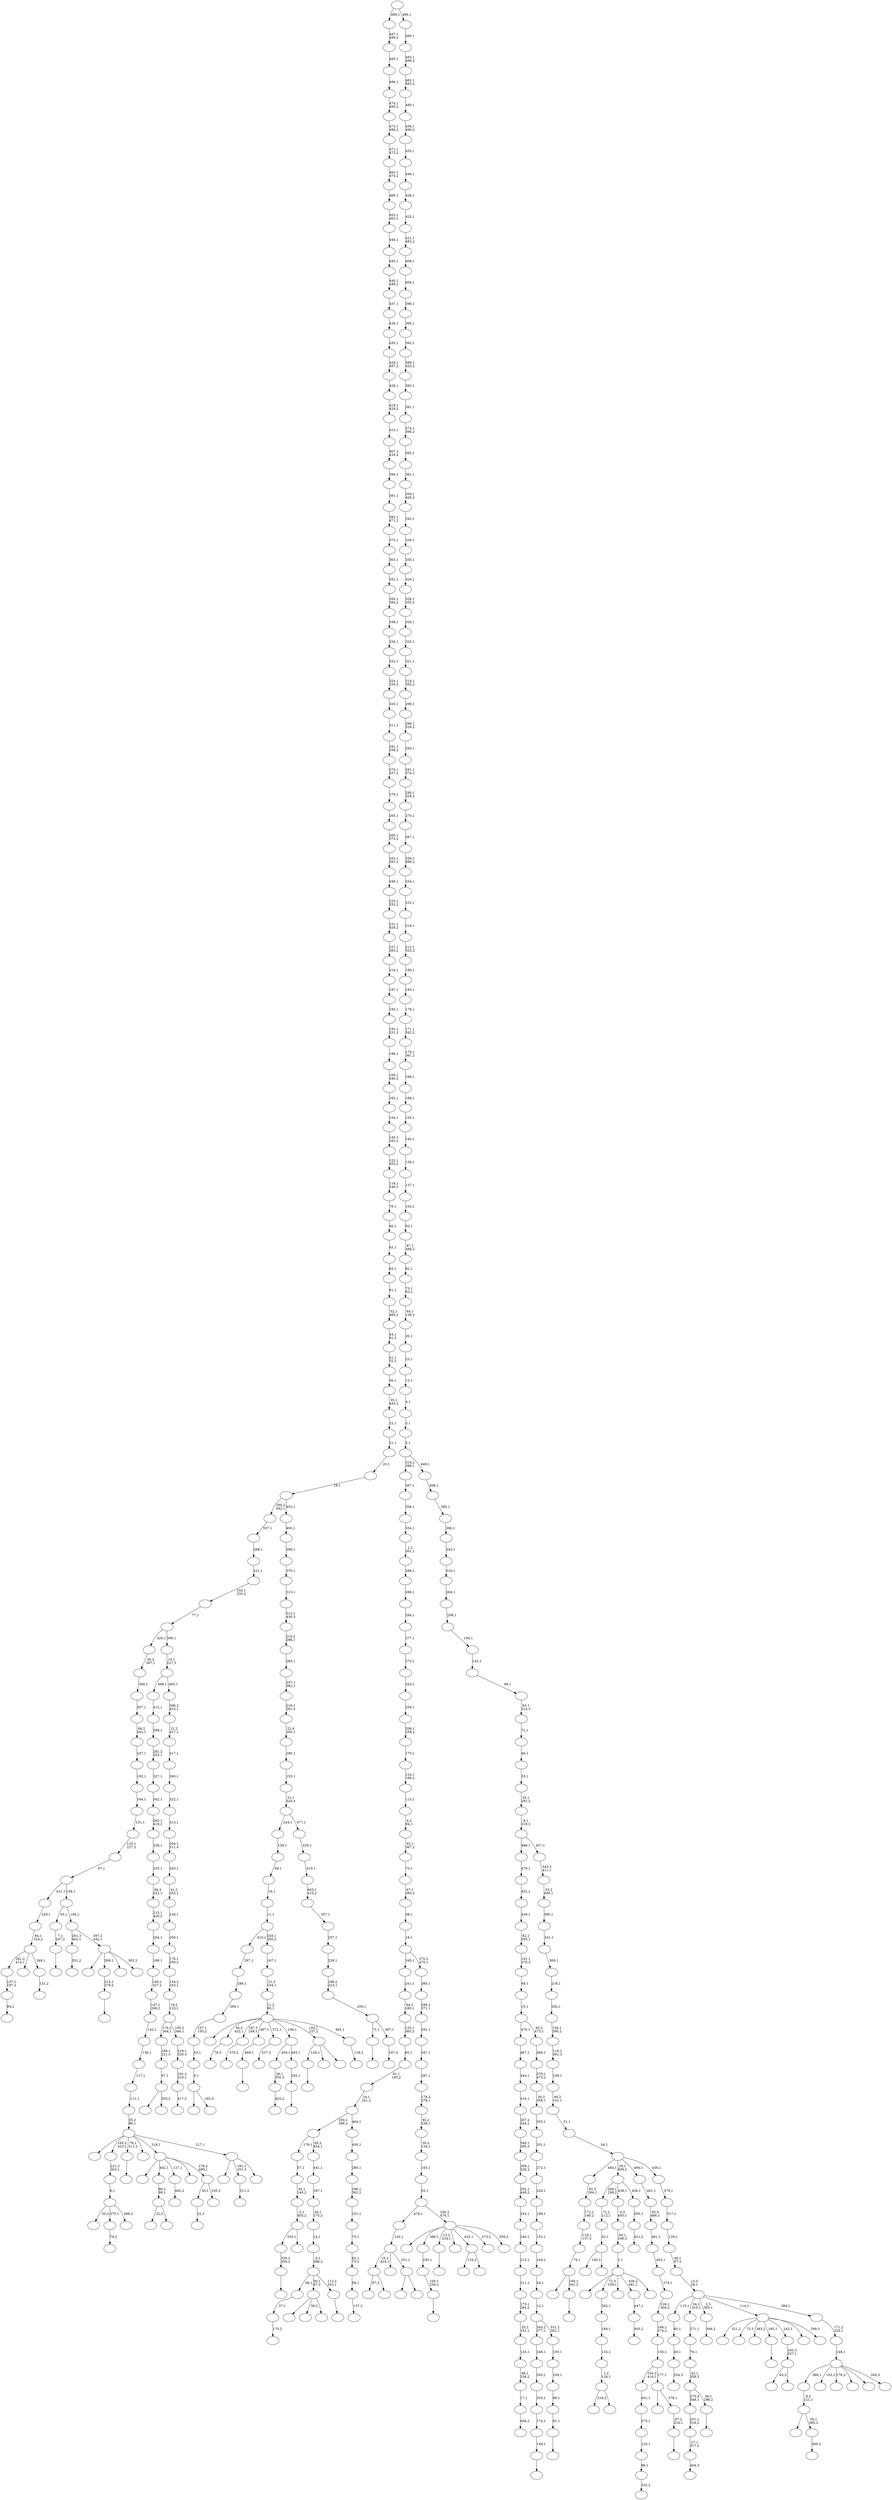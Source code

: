 digraph T {
	600 [label=""]
	599 [label=""]
	598 [label=""]
	597 [label=""]
	596 [label=""]
	595 [label=""]
	594 [label=""]
	593 [label=""]
	592 [label=""]
	591 [label=""]
	590 [label=""]
	589 [label=""]
	588 [label=""]
	587 [label=""]
	586 [label=""]
	585 [label=""]
	584 [label=""]
	583 [label=""]
	582 [label=""]
	581 [label=""]
	580 [label=""]
	579 [label=""]
	578 [label=""]
	577 [label=""]
	576 [label=""]
	575 [label=""]
	574 [label=""]
	573 [label=""]
	572 [label=""]
	571 [label=""]
	570 [label=""]
	569 [label=""]
	568 [label=""]
	567 [label=""]
	566 [label=""]
	565 [label=""]
	564 [label=""]
	563 [label=""]
	562 [label=""]
	561 [label=""]
	560 [label=""]
	559 [label=""]
	558 [label=""]
	557 [label=""]
	556 [label=""]
	555 [label=""]
	554 [label=""]
	553 [label=""]
	552 [label=""]
	551 [label=""]
	550 [label=""]
	549 [label=""]
	548 [label=""]
	547 [label=""]
	546 [label=""]
	545 [label=""]
	544 [label=""]
	543 [label=""]
	542 [label=""]
	541 [label=""]
	540 [label=""]
	539 [label=""]
	538 [label=""]
	537 [label=""]
	536 [label=""]
	535 [label=""]
	534 [label=""]
	533 [label=""]
	532 [label=""]
	531 [label=""]
	530 [label=""]
	529 [label=""]
	528 [label=""]
	527 [label=""]
	526 [label=""]
	525 [label=""]
	524 [label=""]
	523 [label=""]
	522 [label=""]
	521 [label=""]
	520 [label=""]
	519 [label=""]
	518 [label=""]
	517 [label=""]
	516 [label=""]
	515 [label=""]
	514 [label=""]
	513 [label=""]
	512 [label=""]
	511 [label=""]
	510 [label=""]
	509 [label=""]
	508 [label=""]
	507 [label=""]
	506 [label=""]
	505 [label=""]
	504 [label=""]
	503 [label=""]
	502 [label=""]
	501 [label=""]
	500 [label=""]
	499 [label=""]
	498 [label=""]
	497 [label=""]
	496 [label=""]
	495 [label=""]
	494 [label=""]
	493 [label=""]
	492 [label=""]
	491 [label=""]
	490 [label=""]
	489 [label=""]
	488 [label=""]
	487 [label=""]
	486 [label=""]
	485 [label=""]
	484 [label=""]
	483 [label=""]
	482 [label=""]
	481 [label=""]
	480 [label=""]
	479 [label=""]
	478 [label=""]
	477 [label=""]
	476 [label=""]
	475 [label=""]
	474 [label=""]
	473 [label=""]
	472 [label=""]
	471 [label=""]
	470 [label=""]
	469 [label=""]
	468 [label=""]
	467 [label=""]
	466 [label=""]
	465 [label=""]
	464 [label=""]
	463 [label=""]
	462 [label=""]
	461 [label=""]
	460 [label=""]
	459 [label=""]
	458 [label=""]
	457 [label=""]
	456 [label=""]
	455 [label=""]
	454 [label=""]
	453 [label=""]
	452 [label=""]
	451 [label=""]
	450 [label=""]
	449 [label=""]
	448 [label=""]
	447 [label=""]
	446 [label=""]
	445 [label=""]
	444 [label=""]
	443 [label=""]
	442 [label=""]
	441 [label=""]
	440 [label=""]
	439 [label=""]
	438 [label=""]
	437 [label=""]
	436 [label=""]
	435 [label=""]
	434 [label=""]
	433 [label=""]
	432 [label=""]
	431 [label=""]
	430 [label=""]
	429 [label=""]
	428 [label=""]
	427 [label=""]
	426 [label=""]
	425 [label=""]
	424 [label=""]
	423 [label=""]
	422 [label=""]
	421 [label=""]
	420 [label=""]
	419 [label=""]
	418 [label=""]
	417 [label=""]
	416 [label=""]
	415 [label=""]
	414 [label=""]
	413 [label=""]
	412 [label=""]
	411 [label=""]
	410 [label=""]
	409 [label=""]
	408 [label=""]
	407 [label=""]
	406 [label=""]
	405 [label=""]
	404 [label=""]
	403 [label=""]
	402 [label=""]
	401 [label=""]
	400 [label=""]
	399 [label=""]
	398 [label=""]
	397 [label=""]
	396 [label=""]
	395 [label=""]
	394 [label=""]
	393 [label=""]
	392 [label=""]
	391 [label=""]
	390 [label=""]
	389 [label=""]
	388 [label=""]
	387 [label=""]
	386 [label=""]
	385 [label=""]
	384 [label=""]
	383 [label=""]
	382 [label=""]
	381 [label=""]
	380 [label=""]
	379 [label=""]
	378 [label=""]
	377 [label=""]
	376 [label=""]
	375 [label=""]
	374 [label=""]
	373 [label=""]
	372 [label=""]
	371 [label=""]
	370 [label=""]
	369 [label=""]
	368 [label=""]
	367 [label=""]
	366 [label=""]
	365 [label=""]
	364 [label=""]
	363 [label=""]
	362 [label=""]
	361 [label=""]
	360 [label=""]
	359 [label=""]
	358 [label=""]
	357 [label=""]
	356 [label=""]
	355 [label=""]
	354 [label=""]
	353 [label=""]
	352 [label=""]
	351 [label=""]
	350 [label=""]
	349 [label=""]
	348 [label=""]
	347 [label=""]
	346 [label=""]
	345 [label=""]
	344 [label=""]
	343 [label=""]
	342 [label=""]
	341 [label=""]
	340 [label=""]
	339 [label=""]
	338 [label=""]
	337 [label=""]
	336 [label=""]
	335 [label=""]
	334 [label=""]
	333 [label=""]
	332 [label=""]
	331 [label=""]
	330 [label=""]
	329 [label=""]
	328 [label=""]
	327 [label=""]
	326 [label=""]
	325 [label=""]
	324 [label=""]
	323 [label=""]
	322 [label=""]
	321 [label=""]
	320 [label=""]
	319 [label=""]
	318 [label=""]
	317 [label=""]
	316 [label=""]
	315 [label=""]
	314 [label=""]
	313 [label=""]
	312 [label=""]
	311 [label=""]
	310 [label=""]
	309 [label=""]
	308 [label=""]
	307 [label=""]
	306 [label=""]
	305 [label=""]
	304 [label=""]
	303 [label=""]
	302 [label=""]
	301 [label=""]
	300 [label=""]
	299 [label=""]
	298 [label=""]
	297 [label=""]
	296 [label=""]
	295 [label=""]
	294 [label=""]
	293 [label=""]
	292 [label=""]
	291 [label=""]
	290 [label=""]
	289 [label=""]
	288 [label=""]
	287 [label=""]
	286 [label=""]
	285 [label=""]
	284 [label=""]
	283 [label=""]
	282 [label=""]
	281 [label=""]
	280 [label=""]
	279 [label=""]
	278 [label=""]
	277 [label=""]
	276 [label=""]
	275 [label=""]
	274 [label=""]
	273 [label=""]
	272 [label=""]
	271 [label=""]
	270 [label=""]
	269 [label=""]
	268 [label=""]
	267 [label=""]
	266 [label=""]
	265 [label=""]
	264 [label=""]
	263 [label=""]
	262 [label=""]
	261 [label=""]
	260 [label=""]
	259 [label=""]
	258 [label=""]
	257 [label=""]
	256 [label=""]
	255 [label=""]
	254 [label=""]
	253 [label=""]
	252 [label=""]
	251 [label=""]
	250 [label=""]
	249 [label=""]
	248 [label=""]
	247 [label=""]
	246 [label=""]
	245 [label=""]
	244 [label=""]
	243 [label=""]
	242 [label=""]
	241 [label=""]
	240 [label=""]
	239 [label=""]
	238 [label=""]
	237 [label=""]
	236 [label=""]
	235 [label=""]
	234 [label=""]
	233 [label=""]
	232 [label=""]
	231 [label=""]
	230 [label=""]
	229 [label=""]
	228 [label=""]
	227 [label=""]
	226 [label=""]
	225 [label=""]
	224 [label=""]
	223 [label=""]
	222 [label=""]
	221 [label=""]
	220 [label=""]
	219 [label=""]
	218 [label=""]
	217 [label=""]
	216 [label=""]
	215 [label=""]
	214 [label=""]
	213 [label=""]
	212 [label=""]
	211 [label=""]
	210 [label=""]
	209 [label=""]
	208 [label=""]
	207 [label=""]
	206 [label=""]
	205 [label=""]
	204 [label=""]
	203 [label=""]
	202 [label=""]
	201 [label=""]
	200 [label=""]
	199 [label=""]
	198 [label=""]
	197 [label=""]
	196 [label=""]
	195 [label=""]
	194 [label=""]
	193 [label=""]
	192 [label=""]
	191 [label=""]
	190 [label=""]
	189 [label=""]
	188 [label=""]
	187 [label=""]
	186 [label=""]
	185 [label=""]
	184 [label=""]
	183 [label=""]
	182 [label=""]
	181 [label=""]
	180 [label=""]
	179 [label=""]
	178 [label=""]
	177 [label=""]
	176 [label=""]
	175 [label=""]
	174 [label=""]
	173 [label=""]
	172 [label=""]
	171 [label=""]
	170 [label=""]
	169 [label=""]
	168 [label=""]
	167 [label=""]
	166 [label=""]
	165 [label=""]
	164 [label=""]
	163 [label=""]
	162 [label=""]
	161 [label=""]
	160 [label=""]
	159 [label=""]
	158 [label=""]
	157 [label=""]
	156 [label=""]
	155 [label=""]
	154 [label=""]
	153 [label=""]
	152 [label=""]
	151 [label=""]
	150 [label=""]
	149 [label=""]
	148 [label=""]
	147 [label=""]
	146 [label=""]
	145 [label=""]
	144 [label=""]
	143 [label=""]
	142 [label=""]
	141 [label=""]
	140 [label=""]
	139 [label=""]
	138 [label=""]
	137 [label=""]
	136 [label=""]
	135 [label=""]
	134 [label=""]
	133 [label=""]
	132 [label=""]
	131 [label=""]
	130 [label=""]
	129 [label=""]
	128 [label=""]
	127 [label=""]
	126 [label=""]
	125 [label=""]
	124 [label=""]
	123 [label=""]
	122 [label=""]
	121 [label=""]
	120 [label=""]
	119 [label=""]
	118 [label=""]
	117 [label=""]
	116 [label=""]
	115 [label=""]
	114 [label=""]
	113 [label=""]
	112 [label=""]
	111 [label=""]
	110 [label=""]
	109 [label=""]
	108 [label=""]
	107 [label=""]
	106 [label=""]
	105 [label=""]
	104 [label=""]
	103 [label=""]
	102 [label=""]
	101 [label=""]
	100 [label=""]
	99 [label=""]
	98 [label=""]
	97 [label=""]
	96 [label=""]
	95 [label=""]
	94 [label=""]
	93 [label=""]
	92 [label=""]
	91 [label=""]
	90 [label=""]
	89 [label=""]
	88 [label=""]
	87 [label=""]
	86 [label=""]
	85 [label=""]
	84 [label=""]
	83 [label=""]
	82 [label=""]
	81 [label=""]
	80 [label=""]
	79 [label=""]
	78 [label=""]
	77 [label=""]
	76 [label=""]
	75 [label=""]
	74 [label=""]
	73 [label=""]
	72 [label=""]
	71 [label=""]
	70 [label=""]
	69 [label=""]
	68 [label=""]
	67 [label=""]
	66 [label=""]
	65 [label=""]
	64 [label=""]
	63 [label=""]
	62 [label=""]
	61 [label=""]
	60 [label=""]
	59 [label=""]
	58 [label=""]
	57 [label=""]
	56 [label=""]
	55 [label=""]
	54 [label=""]
	53 [label=""]
	52 [label=""]
	51 [label=""]
	50 [label=""]
	49 [label=""]
	48 [label=""]
	47 [label=""]
	46 [label=""]
	45 [label=""]
	44 [label=""]
	43 [label=""]
	42 [label=""]
	41 [label=""]
	40 [label=""]
	39 [label=""]
	38 [label=""]
	37 [label=""]
	36 [label=""]
	35 [label=""]
	34 [label=""]
	33 [label=""]
	32 [label=""]
	31 [label=""]
	30 [label=""]
	29 [label=""]
	28 [label=""]
	27 [label=""]
	26 [label=""]
	25 [label=""]
	24 [label=""]
	23 [label=""]
	22 [label=""]
	21 [label=""]
	20 [label=""]
	19 [label=""]
	18 [label=""]
	17 [label=""]
	16 [label=""]
	15 [label=""]
	14 [label=""]
	13 [label=""]
	12 [label=""]
	11 [label=""]
	10 [label=""]
	9 [label=""]
	8 [label=""]
	7 [label=""]
	6 [label=""]
	5 [label=""]
	4 [label=""]
	3 [label=""]
	2 [label=""]
	1 [label=""]
	0 [label=""]
	596 -> 597 [label="170,2"]
	595 -> 596 [label="37,1"]
	592 -> 593 [label="300,2"]
	591 -> 594 [label=""]
	591 -> 592 [label="59,1\n385,2"]
	590 -> 591 [label="8,2\n121,1"]
	587 -> 588 [label=""]
	583 -> 584 [label="232,2"]
	582 -> 583 [label="86,1"]
	581 -> 582 [label="125,1"]
	580 -> 581 [label="275,1"]
	579 -> 580 [label="401,1"]
	577 -> 585 [label="22,2"]
	577 -> 578 [label=""]
	576 -> 577 [label="96,2\n99,1"]
	569 -> 570 [label="406,2"]
	568 -> 569 [label="17,1"]
	567 -> 568 [label="88,1\n336,2"]
	566 -> 567 [label="133,1"]
	565 -> 566 [label="25,2\n161,1"]
	564 -> 565 [label="173,1\n264,2"]
	563 -> 564 [label="211,1"]
	562 -> 563 [label="213,1"]
	561 -> 562 [label="240,1"]
	560 -> 561 [label="243,1"]
	559 -> 560 [label="292,1\n449,2"]
	558 -> 559 [label="309,1\n326,2"]
	557 -> 558 [label="340,1\n395,3"]
	556 -> 557 [label="267,2\n344,1"]
	555 -> 556 [label="416,1"]
	554 -> 555 [label="444,1"]
	553 -> 554 [label="467,1"]
	549 -> 598 [label=""]
	549 -> 550 [label="320,2"]
	548 -> 549 [label="47,1"]
	547 -> 548 [label="186,1\n221,3"]
	541 -> 542 [label="452,2"]
	540 -> 541 [label="26,1\n350,3"]
	538 -> 571 [label=""]
	538 -> 552 [label="38,2"]
	538 -> 539 [label=""]
	535 -> 543 [label="140,3"]
	535 -> 536 [label=""]
	534 -> 535 [label="32,1"]
	533 -> 534 [label="72,2\n112,1"]
	531 -> 532 [label=""]
	529 -> 530 [label=""]
	528 -> 529 [label="7,1\n247,2"]
	526 -> 527 [label="351,2"]
	523 -> 524 [label="254,3"]
	522 -> 523 [label="40,1"]
	521 -> 522 [label="80,1"]
	517 -> 518 [label=""]
	516 -> 551 [label=""]
	516 -> 517 [label="169,1\n341,2"]
	515 -> 516 [label="74,1"]
	514 -> 515 [label="119,1\n137,3"]
	513 -> 514 [label="172,1\n190,2"]
	512 -> 513 [label="82,3\n294,1"]
	509 -> 510 [label="404,3"]
	508 -> 509 [label="27,1\n317,2"]
	507 -> 508 [label="201,1\n316,2"]
	505 -> 511 [label="67,3"]
	505 -> 506 [label=""]
	503 -> 504 [label="79,2"]
	500 -> 519 [label=""]
	500 -> 501 [label="165,3"]
	499 -> 500 [label="0,1"]
	498 -> 499 [label="53,1"]
	497 -> 498 [label="107,1\n193,2"]
	496 -> 497 [label="269,1"]
	495 -> 496 [label="289,1"]
	494 -> 495 [label="297,1"]
	492 -> 493 [label="84,2"]
	491 -> 492 [label="157,1\n197,2"]
	489 -> 490 [label=""]
	488 -> 489 [label="100,1\n256,2"]
	487 -> 488 [label="230,1"]
	485 -> 486 [label=""]
	484 -> 485 [label="149,1"]
	483 -> 484 [label="174,1"]
	482 -> 483 [label="203,1"]
	481 -> 482 [label="205,1"]
	480 -> 481 [label="248,1"]
	478 -> 479 [label=""]
	477 -> 478 [label="91,1"]
	476 -> 477 [label="98,1"]
	475 -> 476 [label="109,1"]
	474 -> 475 [label="150,1"]
	473 -> 480 [label="343,2\n377,1"]
	473 -> 474 [label="331,2\n362,1"]
	472 -> 473 [label="12,1"]
	471 -> 472 [label="54,1"]
	470 -> 471 [label="144,1"]
	469 -> 470 [label="152,1"]
	468 -> 469 [label="199,1"]
	467 -> 468 [label="220,1"]
	466 -> 467 [label="272,1"]
	465 -> 466 [label="331,1"]
	464 -> 465 [label="353,1"]
	463 -> 464 [label="30,3\n358,1"]
	462 -> 463 [label="376,1\n473,2"]
	461 -> 462 [label="468,1"]
	460 -> 553 [label="470,1"]
	460 -> 461 [label="83,2\n473,1"]
	459 -> 460 [label="15,1"]
	458 -> 459 [label="49,1"]
	457 -> 458 [label="141,1\n270,3"]
	456 -> 457 [label="82,2\n295,1"]
	455 -> 456 [label="439,1"]
	454 -> 455 [label="451,1"]
	453 -> 454 [label="479,1"]
	450 -> 451 [label="22,3"]
	447 -> 448 [label=""]
	445 -> 502 [label="218,2"]
	445 -> 446 [label=""]
	444 -> 445 [label="1,2\n126,1"]
	443 -> 444 [label="132,1"]
	442 -> 443 [label="184,1"]
	441 -> 442 [label="282,1"]
	439 -> 440 [label="79,3"]
	435 -> 589 [label="20,2"]
	435 -> 503 [label="375,1"]
	435 -> 436 [label="498,2"]
	434 -> 435 [label="9,1"]
	433 -> 434 [label="221,2\n303,1"]
	431 -> 432 [label=""]
	430 -> 431 [label="330,1\n356,2"]
	425 -> 426 [label="492,2"]
	423 -> 430 [label="333,1"]
	423 -> 424 [label=""]
	422 -> 423 [label="5,1\n455,2"]
	421 -> 422 [label="45,1\n140,2"]
	420 -> 421 [label="57,1"]
	417 -> 418 [label="370,2"]
	415 -> 416 [label=""]
	414 -> 415 [label="469,1"]
	412 -> 413 [label="237,3"]
	410 -> 411 [label=""]
	408 -> 409 [label="405,2"]
	407 -> 408 [label="447,1"]
	405 -> 406 [label=""]
	404 -> 405 [label="283,1"]
	403 -> 540 [label="459,1"]
	403 -> 404 [label="493,1"]
	401 -> 402 [label=""]
	398 -> 399 [label="131,2"]
	397 -> 491 [label="261,2\n414,1"]
	397 -> 428 [label=""]
	397 -> 398 [label="349,1"]
	396 -> 397 [label="84,1\n324,2"]
	395 -> 396 [label="229,1"]
	393 -> 573 [label="83,3"]
	393 -> 394 [label=""]
	392 -> 393 [label="183,3\n207,1"]
	389 -> 574 [label=""]
	389 -> 441 [label="72,3\n339,1"]
	389 -> 437 [label=""]
	389 -> 407 [label="438,2\n481,1"]
	389 -> 390 [label=""]
	388 -> 389 [label="1,1"]
	387 -> 388 [label="60,1\n190,3"]
	386 -> 387 [label="4,3\n405,1"]
	384 -> 385 [label=""]
	383 -> 384 [label="214,1\n279,2"]
	381 -> 382 [label="421,2"]
	380 -> 381 [label="305,1"]
	379 -> 533 [label="266,1\n299,2"]
	379 -> 386 [label="438,1"]
	379 -> 380 [label="458,1"]
	377 -> 531 [label="128,1"]
	377 -> 520 [label=""]
	377 -> 378 [label=""]
	373 -> 374 [label=""]
	372 -> 507 [label="270,4\n348,1"]
	372 -> 373 [label="56,1\n296,2"]
	371 -> 372 [label="42,1\n359,3"]
	370 -> 371 [label="76,1"]
	369 -> 370 [label="271,1"]
	367 -> 450 [label="39,1"]
	367 -> 368 [label="235,2"]
	366 -> 600 [label=""]
	366 -> 576 [label="402,1"]
	366 -> 425 [label="127,1"]
	366 -> 400 [label=""]
	366 -> 367 [label="276,2\n489,1"]
	364 -> 365 [label="311,3"]
	362 -> 363 [label=""]
	361 -> 595 [label="68,1"]
	361 -> 538 [label="50,1\n67,2"]
	361 -> 362 [label="113,2\n323,1"]
	360 -> 361 [label="6,1\n288,2"]
	359 -> 360 [label="14,1"]
	358 -> 359 [label="43,1\n175,2"]
	357 -> 358 [label="187,1"]
	356 -> 357 [label="441,1"]
	355 -> 420 [label="179,1"]
	355 -> 356 [label="85,2\n454,1"]
	352 -> 537 [label=""]
	352 -> 383 [label="308,1"]
	352 -> 375 [label=""]
	352 -> 353 [label="382,2"]
	351 -> 526 [label="261,3\n462,1"]
	351 -> 352 [label="397,2\n442,1"]
	350 -> 528 [label="95,1"]
	350 -> 351 [label="194,1"]
	349 -> 395 [label="431,1"]
	349 -> 350 [label="158,1"]
	348 -> 349 [label="97,1"]
	347 -> 348 [label="110,1\n227,2"]
	346 -> 347 [label="131,1"]
	345 -> 346 [label="164,1"]
	344 -> 345 [label="192,1"]
	343 -> 344 [label="247,1"]
	342 -> 343 [label="66,2\n261,1"]
	341 -> 342 [label="307,1"]
	340 -> 341 [label="369,1"]
	339 -> 340 [label="36,2\n397,1"]
	337 -> 572 [label=""]
	337 -> 364 [label="181,1\n351,3"]
	337 -> 338 [label=""]
	336 -> 452 [label=""]
	336 -> 433 [label="165,2\n423,1"]
	336 -> 410 [label="78,1\n311,2"]
	336 -> 376 [label=""]
	336 -> 366 [label="318,1"]
	336 -> 337 [label="217,1"]
	335 -> 336 [label="35,2\n96,1"]
	334 -> 335 [label="111,1"]
	333 -> 334 [label="117,1"]
	332 -> 333 [label="136,1"]
	331 -> 332 [label="142,1"]
	330 -> 331 [label="147,1\n268,2"]
	329 -> 330 [label="160,1\n327,2"]
	328 -> 329 [label="198,1"]
	327 -> 328 [label="204,1"]
	326 -> 327 [label="215,1\n430,2"]
	325 -> 326 [label="66,3\n222,1"]
	324 -> 325 [label="235,1"]
	323 -> 324 [label="258,1"]
	322 -> 323 [label="262,1\n418,2"]
	321 -> 322 [label="302,1"]
	320 -> 321 [label="327,1"]
	319 -> 320 [label="281,2\n355,1"]
	318 -> 319 [label="398,1"]
	317 -> 318 [label="412,1"]
	315 -> 316 [label="137,2"]
	314 -> 315 [label="58,1"]
	313 -> 314 [label="62,1\n73,2"]
	312 -> 313 [label="75,1"]
	311 -> 312 [label="151,1"]
	310 -> 311 [label="196,1\n381,2"]
	309 -> 310 [label="280,1"]
	308 -> 309 [label="450,1"]
	307 -> 355 [label="250,1\n388,2"]
	307 -> 308 [label="464,1"]
	306 -> 307 [label="24,1\n241,2"]
	305 -> 306 [label="81,1\n183,2"]
	304 -> 305 [label="85,1"]
	303 -> 304 [label="135,1\n365,2"]
	302 -> 303 [label="94,2\n189,1"]
	301 -> 302 [label="241,1"]
	299 -> 419 [label="124,2"]
	299 -> 300 [label=""]
	297 -> 298 [label="118,2"]
	296 -> 575 [label=""]
	296 -> 439 [label="36,3\n422,1"]
	296 -> 417 [label="197,3\n249,1"]
	296 -> 414 [label="487,1"]
	296 -> 412 [label="372,1"]
	296 -> 403 [label="106,1"]
	296 -> 377 [label="182,1\n237,2"]
	296 -> 297 [label="465,1"]
	295 -> 296 [label="11,2\n90,1"]
	294 -> 295 [label="21,3\n104,1"]
	293 -> 294 [label="167,1"]
	292 -> 494 [label="415,1"]
	292 -> 293 [label="245,1\n285,2"]
	291 -> 292 [label="11,1"]
	290 -> 291 [label="16,1"]
	289 -> 290 [label="69,1"]
	288 -> 289 [label="138,1"]
	286 -> 287 [label=""]
	285 -> 286 [label="87,2\n224,1"]
	284 -> 438 [label=""]
	284 -> 285 [label="378,1"]
	283 -> 579 [label="254,2\n419,1"]
	283 -> 284 [label="177,1"]
	282 -> 283 [label="130,1"]
	281 -> 282 [label="146,1\n274,2"]
	280 -> 281 [label="226,1\n404,2"]
	279 -> 280 [label="274,1"]
	278 -> 279 [label="443,1"]
	277 -> 278 [label="461,1"]
	276 -> 277 [label="82,4\n466,1"]
	275 -> 276 [label="491,1"]
	273 -> 599 [label=""]
	273 -> 274 [label=""]
	272 -> 505 [label="18,2\n424,1"]
	272 -> 391 [label=""]
	272 -> 273 [label="251,1"]
	271 -> 272 [label="120,1"]
	269 -> 270 [label="417,2"]
	268 -> 269 [label="191,2\n225,1"]
	267 -> 268 [label="319,1\n320,3"]
	266 -> 547 [label="176,2\n364,1"]
	266 -> 267 [label="195,2\n346,1"]
	265 -> 266 [label="19,2\n123,1"]
	264 -> 265 [label="154,2\n163,1"]
	263 -> 264 [label="176,1\n200,2"]
	262 -> 263 [label="200,1"]
	261 -> 262 [label="238,1"]
	260 -> 261 [label="41,2\n253,1"]
	259 -> 260 [label="255,1"]
	258 -> 259 [label="304,1\n311,4"]
	257 -> 258 [label="313,1"]
	256 -> 257 [label="322,1"]
	255 -> 256 [label="360,1"]
	254 -> 255 [label="417,1"]
	253 -> 254 [label="21,2\n427,1"]
	252 -> 253 [label="306,2\n433,1"]
	251 -> 317 [label="498,1"]
	251 -> 252 [label="485,1"]
	250 -> 251 [label="10,1\n227,3"]
	249 -> 339 [label="420,1"]
	249 -> 250 [label="306,1"]
	248 -> 249 [label="77,1"]
	247 -> 248 [label="102,1\n233,2"]
	246 -> 247 [label="221,1"]
	245 -> 246 [label="268,1"]
	244 -> 245 [label="337,1"]
	241 -> 242 [label="197,4"]
	240 -> 587 [label="71,1"]
	240 -> 241 [label="387,1"]
	239 -> 240 [label="209,1"]
	238 -> 239 [label="188,2\n223,1"]
	237 -> 238 [label="239,1"]
	236 -> 237 [label="257,1"]
	235 -> 236 [label="357,1"]
	234 -> 235 [label="403,1\n410,2"]
	233 -> 234 [label="410,1"]
	232 -> 233 [label="435,1"]
	231 -> 288 [label="244,1"]
	231 -> 232 [label="477,1"]
	230 -> 231 [label="31,1\n320,4"]
	229 -> 230 [label="153,1"]
	228 -> 229 [label="180,1"]
	227 -> 228 [label="22,4\n193,1"]
	226 -> 227 [label="216,1\n281,3"]
	225 -> 226 [label="237,1\n382,3"]
	224 -> 225 [label="285,1"]
	223 -> 224 [label="210,2\n298,1"]
	222 -> 223 [label="312,1\n430,3"]
	221 -> 222 [label="315,1"]
	220 -> 221 [label="370,1"]
	219 -> 220 [label="399,1"]
	218 -> 219 [label="400,1"]
	217 -> 244 [label="350,2\n492,1"]
	217 -> 218 [label="452,1"]
	216 -> 217 [label="19,1"]
	215 -> 216 [label="20,1"]
	214 -> 215 [label="21,1"]
	213 -> 214 [label="22,1"]
	212 -> 213 [label="35,1\n445,2"]
	211 -> 212 [label="36,1"]
	210 -> 211 [label="41,1\n52,2"]
	209 -> 210 [label="44,1\n61,2"]
	208 -> 209 [label="52,1\n460,2"]
	207 -> 208 [label="61,1"]
	206 -> 207 [label="63,1"]
	205 -> 206 [label="65,1"]
	204 -> 205 [label="66,1"]
	203 -> 204 [label="79,1"]
	202 -> 203 [label="118,1\n246,2"]
	201 -> 202 [label="122,1\n453,2"]
	200 -> 201 [label="145,1\n162,2"]
	199 -> 200 [label="154,1"]
	198 -> 199 [label="162,1"]
	197 -> 198 [label="165,1\n440,2"]
	196 -> 197 [label="188,1"]
	195 -> 196 [label="191,1\n231,2"]
	194 -> 195 [label="195,1"]
	193 -> 194 [label="197,1"]
	192 -> 193 [label="210,1"]
	191 -> 192 [label="227,1\n265,2"]
	190 -> 191 [label="231,1\n428,2"]
	189 -> 190 [label="233,1\n252,2"]
	188 -> 189 [label="246,1"]
	187 -> 188 [label="252,1\n391,2"]
	186 -> 187 [label="260,1\n373,2"]
	185 -> 186 [label="265,1"]
	184 -> 185 [label="276,1"]
	183 -> 184 [label="279,1\n437,2"]
	182 -> 183 [label="281,1\n338,2"]
	181 -> 182 [label="311,1"]
	180 -> 181 [label="320,1"]
	179 -> 180 [label="324,1\n334,2"]
	178 -> 179 [label="332,1"]
	177 -> 178 [label="334,1"]
	176 -> 177 [label="338,1"]
	175 -> 176 [label="350,1\n394,2"]
	174 -> 175 [label="351,1"]
	173 -> 174 [label="363,1"]
	172 -> 173 [label="373,1"]
	171 -> 172 [label="382,1\n471,2"]
	170 -> 171 [label="391,1"]
	169 -> 170 [label="394,1"]
	168 -> 169 [label="407,1\n434,2"]
	167 -> 168 [label="413,1"]
	166 -> 167 [label="418,1\n429,2"]
	165 -> 166 [label="428,1"]
	164 -> 165 [label="429,1\n497,2"]
	163 -> 164 [label="430,1"]
	162 -> 163 [label="434,1"]
	161 -> 162 [label="437,1"]
	160 -> 161 [label="440,1\n448,2"]
	159 -> 160 [label="445,1"]
	158 -> 159 [label="448,1"]
	157 -> 158 [label="453,1\n463,2"]
	156 -> 157 [label="460,1"]
	155 -> 156 [label="463,1\n474,2"]
	154 -> 155 [label="471,1\n472,2"]
	153 -> 154 [label="472,1\n486,2"]
	152 -> 153 [label="474,1\n495,2"]
	151 -> 152 [label="486,1"]
	150 -> 151 [label="495,1"]
	149 -> 150 [label="497,1\n499,2"]
	147 -> 148 [label="366,2"]
	144 -> 544 [label=""]
	144 -> 487 [label="386,1"]
	144 -> 447 [label="13,2\n234,1"]
	144 -> 429 [label=""]
	144 -> 299 [label="432,1"]
	144 -> 243 [label="273,2"]
	144 -> 145 [label="359,2"]
	143 -> 271 [label="478,1"]
	143 -> 144 [label="236,2\n476,1"]
	142 -> 143 [label="55,1"]
	141 -> 142 [label="105,1"]
	140 -> 141 [label="30,2\n134,1"]
	139 -> 140 [label="92,2\n236,1"]
	138 -> 139 [label="178,2\n278,1"]
	137 -> 138 [label="287,1"]
	136 -> 137 [label="347,1"]
	135 -> 136 [label="352,1"]
	134 -> 135 [label="286,2\n371,1"]
	133 -> 134 [label="380,1"]
	132 -> 301 [label="345,1"]
	132 -> 133 [label="270,2\n475,1"]
	131 -> 132 [label="18,1"]
	130 -> 131 [label="38,1"]
	129 -> 130 [label="67,1\n395,2"]
	128 -> 129 [label="70,1"]
	127 -> 128 [label="92,1\n367,2"]
	126 -> 127 [label="4,2\n94,1"]
	125 -> 126 [label="113,1"]
	124 -> 125 [label="124,1\n166,2"]
	123 -> 124 [label="175,1"]
	122 -> 123 [label="206,1\n259,2"]
	121 -> 122 [label="259,1"]
	120 -> 121 [label="263,1"]
	119 -> 120 [label="273,1"]
	118 -> 119 [label="277,1"]
	117 -> 118 [label="284,1"]
	116 -> 117 [label="286,1"]
	115 -> 116 [label="288,1"]
	114 -> 115 [label="2,2\n301,1"]
	113 -> 114 [label="354,1"]
	112 -> 113 [label="356,1"]
	111 -> 112 [label="367,1"]
	109 -> 546 [label="321,2"]
	109 -> 545 [label="73,3"]
	109 -> 449 [label="383,2"]
	109 -> 401 [label="185,1"]
	109 -> 392 [label="242,1"]
	109 -> 146 [label=""]
	109 -> 110 [label="299,3"]
	107 -> 590 [label="368,1"]
	107 -> 586 [label="103,2"]
	107 -> 525 [label="178,3"]
	107 -> 427 [label=""]
	107 -> 354 [label=""]
	107 -> 108 [label="264,3"]
	106 -> 107 [label="148,1"]
	105 -> 106 [label="171,2\n228,1"]
	104 -> 521 [label="115,1"]
	104 -> 369 [label="34,2\n310,1"]
	104 -> 147 [label="2,3\n393,1"]
	104 -> 109 [label="114,1"]
	104 -> 105 [label="384,1"]
	103 -> 104 [label="13,3\n28,1"]
	102 -> 103 [label="48,1\n87,3"]
	101 -> 102 [label="129,1"]
	100 -> 101 [label="317,1"]
	99 -> 100 [label="379,1"]
	98 -> 512 [label="484,1"]
	98 -> 379 [label="29,1\n409,2"]
	98 -> 275 [label="494,1"]
	98 -> 99 [label="436,1"]
	97 -> 98 [label="34,1"]
	96 -> 97 [label="51,1"]
	95 -> 96 [label="46,2\n101,1"]
	94 -> 95 [label="108,1"]
	93 -> 94 [label="116,1\n381,3"]
	92 -> 93 [label="159,1\n390,2"]
	91 -> 92 [label="202,1"]
	90 -> 91 [label="218,1"]
	89 -> 90 [label="300,1"]
	88 -> 89 [label="341,1"]
	87 -> 88 [label="390,1"]
	86 -> 87 [label="33,2\n409,1"]
	85 -> 86 [label="343,3\n411,1"]
	84 -> 453 [label="488,1"]
	84 -> 85 [label="457,1"]
	83 -> 84 [label="8,1\n219,2"]
	82 -> 83 [label="25,1\n291,2"]
	81 -> 82 [label="33,1"]
	80 -> 81 [label="46,1"]
	79 -> 80 [label="72,1"]
	78 -> 79 [label="83,1\n314,3"]
	77 -> 78 [label="89,1"]
	76 -> 77 [label="143,1"]
	75 -> 76 [label="156,1"]
	74 -> 75 [label="208,1"]
	73 -> 74 [label="264,1"]
	72 -> 73 [label="316,1"]
	71 -> 72 [label="343,1"]
	70 -> 71 [label="366,1"]
	69 -> 70 [label="385,1"]
	68 -> 69 [label="406,1"]
	67 -> 111 [label="314,2\n388,1"]
	67 -> 68 [label="449,1"]
	66 -> 67 [label="2,1"]
	65 -> 66 [label="3,1"]
	64 -> 65 [label="4,1"]
	63 -> 64 [label="13,1"]
	62 -> 63 [label="23,1"]
	61 -> 62 [label="30,1"]
	60 -> 61 [label="64,1\n139,2"]
	59 -> 60 [label="73,1\n93,2"]
	58 -> 59 [label="82,1"]
	57 -> 58 [label="87,1\n389,2"]
	56 -> 57 [label="93,1"]
	55 -> 56 [label="103,1"]
	54 -> 55 [label="137,1"]
	53 -> 54 [label="139,1"]
	52 -> 53 [label="140,1"]
	51 -> 52 [label="155,1"]
	50 -> 51 [label="166,1"]
	49 -> 50 [label="168,1"]
	48 -> 49 [label="170,1\n361,2"]
	47 -> 48 [label="171,1\n342,2"]
	46 -> 47 [label="178,1"]
	45 -> 46 [label="183,1"]
	44 -> 45 [label="190,1"]
	43 -> 44 [label="212,1\n325,2"]
	42 -> 43 [label="219,1"]
	41 -> 42 [label="232,1"]
	40 -> 41 [label="254,1"]
	39 -> 40 [label="256,1\n480,2"]
	38 -> 39 [label="267,1"]
	37 -> 38 [label="270,1"]
	36 -> 37 [label="290,1\n328,2"]
	35 -> 36 [label="291,1\n374,2"]
	34 -> 35 [label="293,1"]
	33 -> 34 [label="296,1\n329,2"]
	32 -> 33 [label="299,1"]
	31 -> 32 [label="314,1\n392,2"]
	30 -> 31 [label="321,1"]
	29 -> 30 [label="325,1"]
	28 -> 29 [label="326,1"]
	27 -> 28 [label="328,1\n335,2"]
	26 -> 27 [label="329,1"]
	25 -> 26 [label="335,1"]
	24 -> 25 [label="336,1"]
	23 -> 24 [label="342,1"]
	22 -> 23 [label="359,1\n426,2"]
	21 -> 22 [label="361,1"]
	20 -> 21 [label="365,1"]
	19 -> 20 [label="374,1\n396,2"]
	18 -> 19 [label="381,1"]
	17 -> 18 [label="383,1"]
	16 -> 17 [label="389,1\n425,2"]
	15 -> 16 [label="392,1"]
	14 -> 15 [label="395,1"]
	13 -> 14 [label="396,1"]
	12 -> 13 [label="404,1"]
	11 -> 12 [label="408,1"]
	10 -> 11 [label="421,1\n482,2"]
	9 -> 10 [label="425,1"]
	8 -> 9 [label="426,1"]
	7 -> 8 [label="446,1"]
	6 -> 7 [label="455,1"]
	5 -> 6 [label="456,1\n490,2"]
	4 -> 5 [label="480,1"]
	3 -> 4 [label="482,1\n483,2"]
	2 -> 3 [label="483,1\n496,2"]
	1 -> 2 [label="490,1"]
	0 -> 149 [label="499,1"]
	0 -> 1 [label="496,1"]
}
